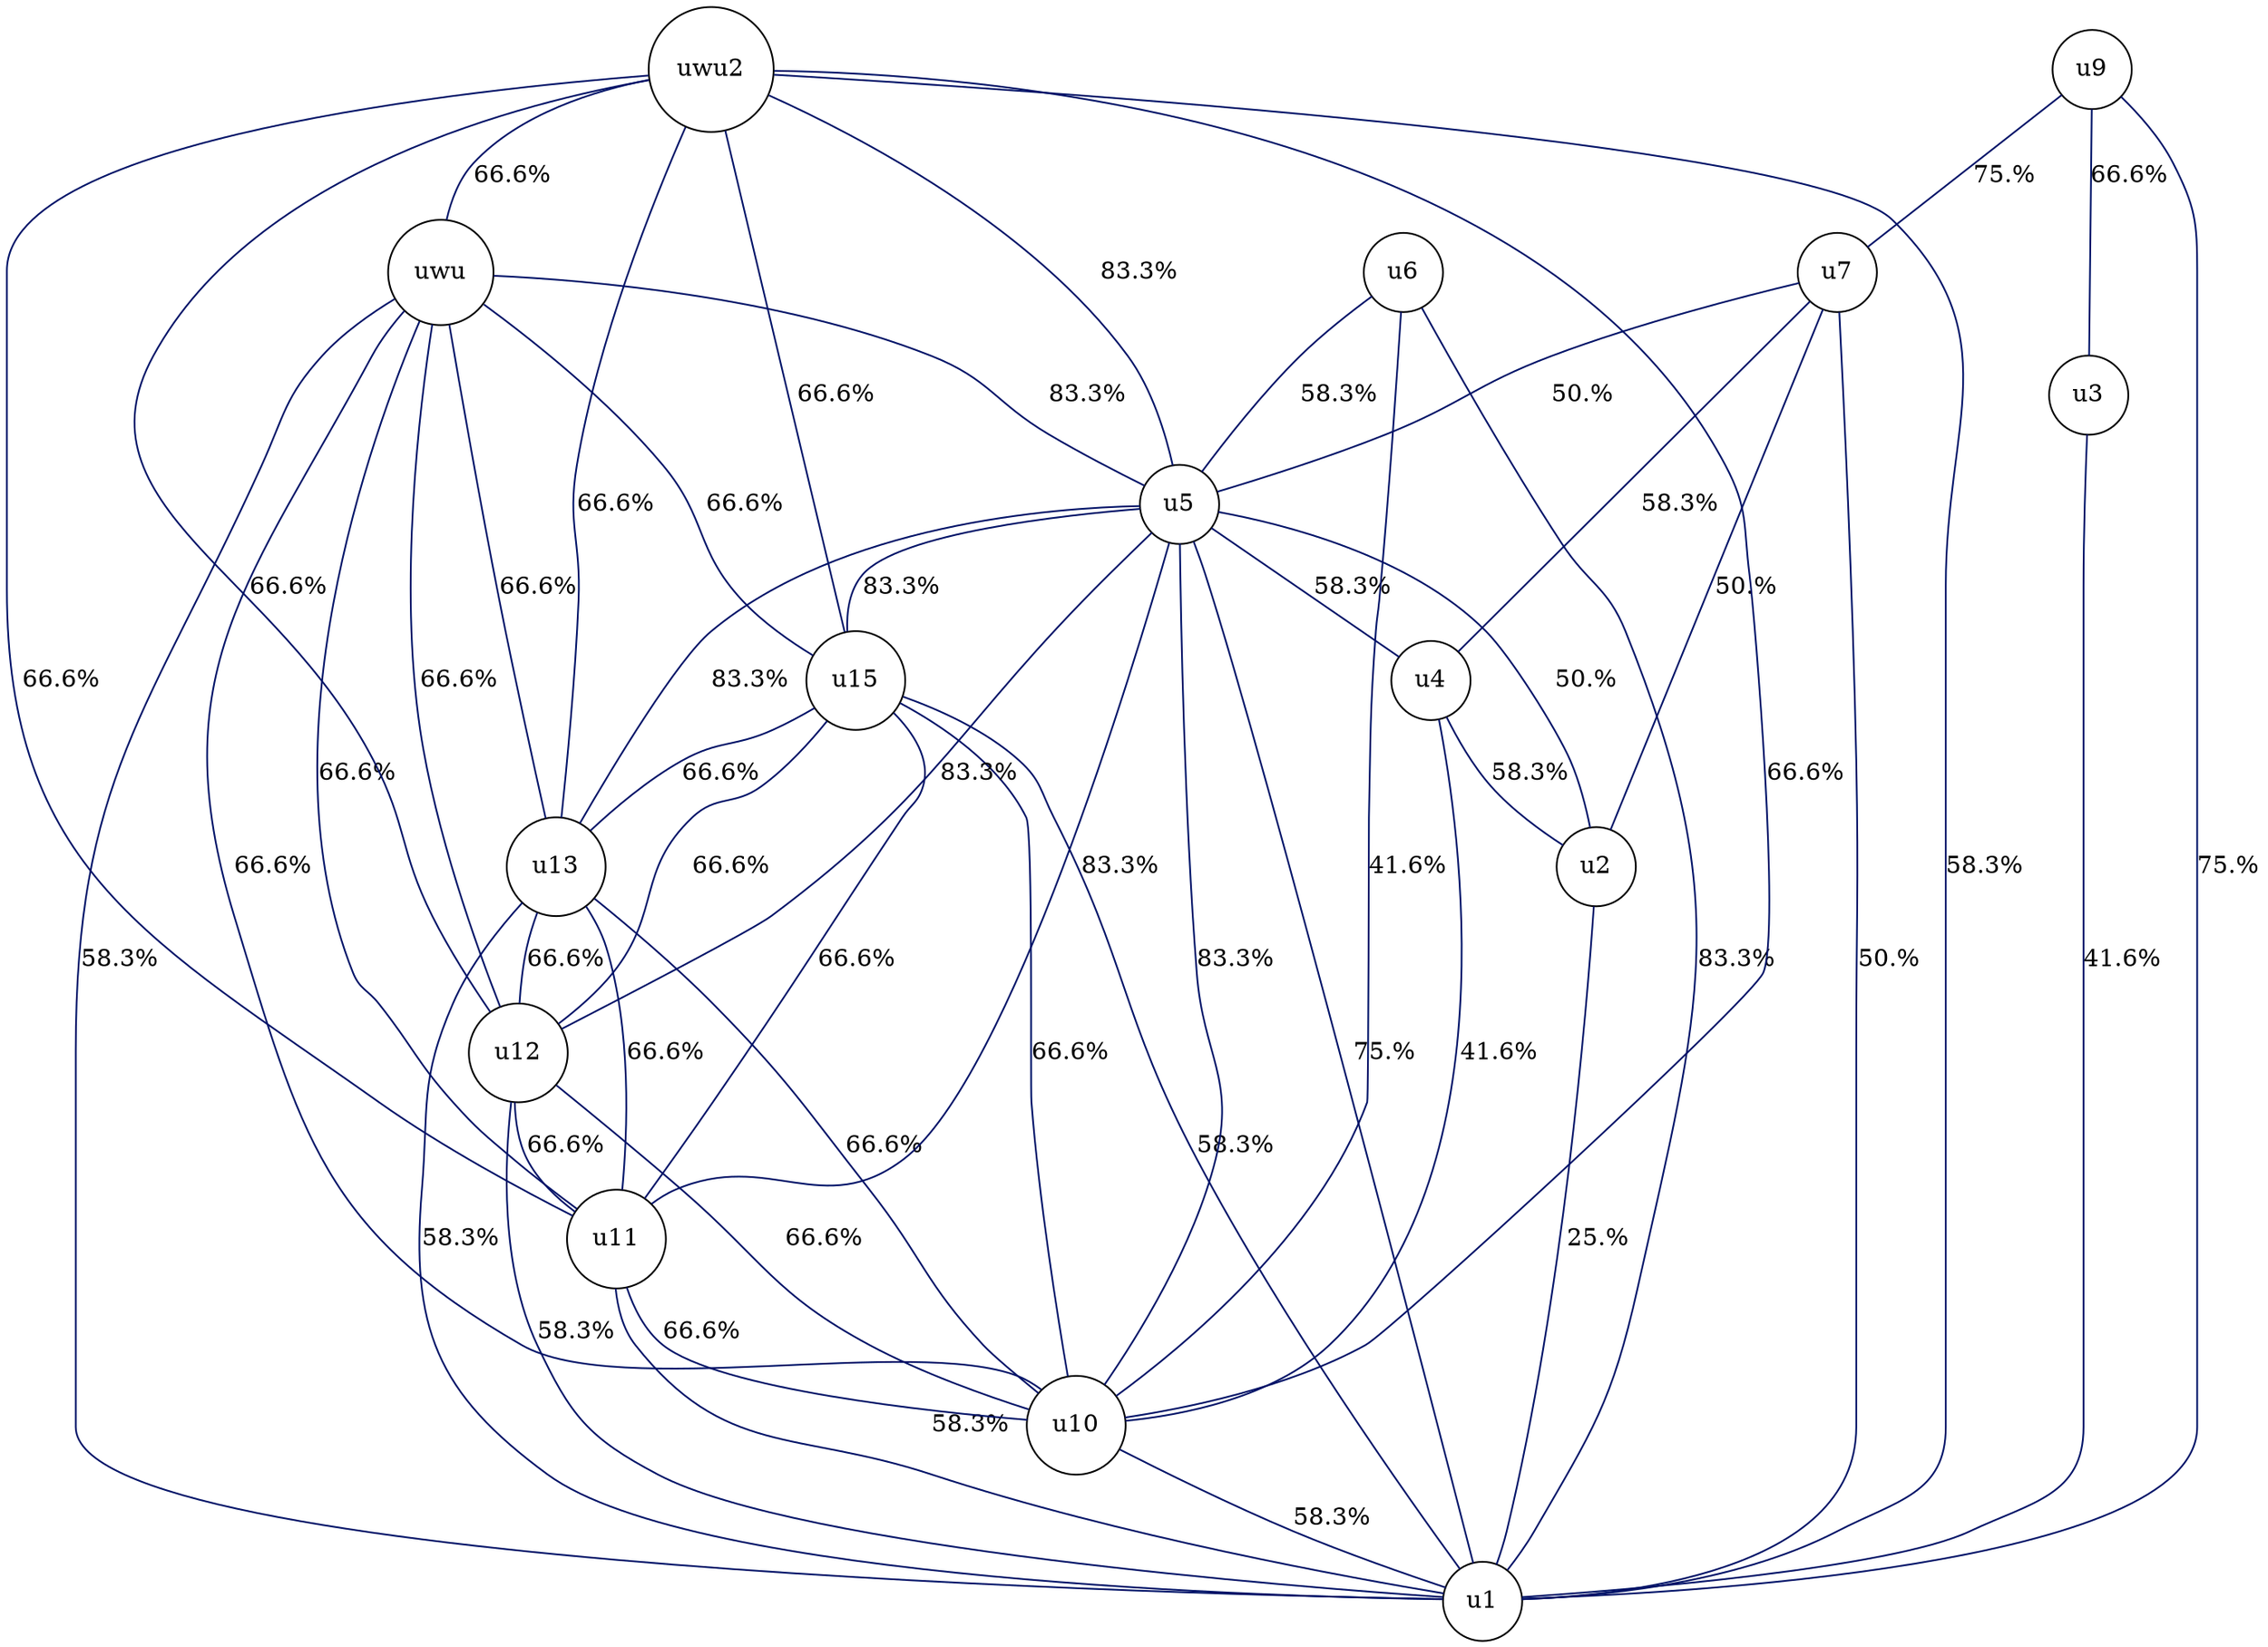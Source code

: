 digraph G {
  u3 [shape=circle, ];
  u1 [shape=circle, ];
  u7 [shape=circle, ];
  u13 [shape=circle, ];
  u15 [shape=circle, ];
  u11 [shape=circle, ];
  u12 [shape=circle, ];
  u9 [shape=circle, ];
  u2 [shape=circle, ];
  u5 [shape=circle, ];
  u6 [shape=circle, ];
  u4 [shape=circle, ];
  uwu [shape=circle, ];
  uwu2 [shape=circle, ];
  u10 [shape=circle, ];
  
  
  u3 -> u1 [arrowhead=none, color="#001267", label="41.6%", ];
  u7 -> u1 [arrowhead=none, color="#001267", label="50.%", ];
  u7 -> u2 [arrowhead=none, color="#001267", label="50.%", ];
  u7 -> u4 [arrowhead=none, color="#001267", label="58.3%", ];
  u7 -> u5 [arrowhead=none, color="#001267", label="50.%", ];
  u13 -> u1 [arrowhead=none, color="#001267", label="58.3%", ];
  u13 -> u10 [arrowhead=none, color="#001267", label="66.6%", ];
  u13 -> u11 [arrowhead=none, color="#001267", label="66.6%", ];
  u13 -> u12 [arrowhead=none, color="#001267", label="66.6%", ];
  u15 -> u1 [arrowhead=none, color="#001267", label="58.3%", ];
  u15 -> u10 [arrowhead=none, color="#001267", label="66.6%", ];
  u15 -> u11 [arrowhead=none, color="#001267", label="66.6%", ];
  u15 -> u12 [arrowhead=none, color="#001267", label="66.6%", ];
  u15 -> u13 [arrowhead=none, color="#001267", label="66.6%", ];
  u11 -> u1 [arrowhead=none, color="#001267", label="58.3%", ];
  u11 -> u10 [arrowhead=none, color="#001267", label="66.6%", ];
  u12 -> u1 [arrowhead=none, color="#001267", label="58.3%", ];
  u12 -> u10 [arrowhead=none, color="#001267", label="66.6%", ];
  u12 -> u11 [arrowhead=none, color="#001267", label="66.6%", ];
  u9 -> u1 [arrowhead=none, color="#001267", label="75.%", ];
  u9 -> u3 [arrowhead=none, color="#001267", label="66.6%", ];
  u9 -> u7 [arrowhead=none, color="#001267", label="75.%", ];
  u2 -> u1 [arrowhead=none, color="#001267", label="25.%", ];
  u5 -> u1 [arrowhead=none, color="#001267", label="75.%", ];
  u5 -> u10 [arrowhead=none, color="#001267", label="83.3%", ];
  u5 -> u11 [arrowhead=none, color="#001267", label="83.3%", ];
  u5 -> u12 [arrowhead=none, color="#001267", label="83.3%", ];
  u5 -> u13 [arrowhead=none, color="#001267", label="83.3%", ];
  u5 -> u15 [arrowhead=none, color="#001267", label="83.3%", ];
  u5 -> u2 [arrowhead=none, color="#001267", label="50.%", ];
  u5 -> u4 [arrowhead=none, color="#001267", label="58.3%", ];
  u6 -> u1 [arrowhead=none, color="#001267", label="83.3%", ];
  u6 -> u10 [arrowhead=none, color="#001267", label="41.6%", ];
  u6 -> u5 [arrowhead=none, color="#001267", label="58.3%", ];
  u4 -> u10 [arrowhead=none, color="#001267", label="41.6%", ];
  u4 -> u2 [arrowhead=none, color="#001267", label="58.3%", ];
  uwu -> u1 [arrowhead=none, color="#001267", label="58.3%", ];
  uwu -> u10 [arrowhead=none, color="#001267", label="66.6%", ];
  uwu -> u11 [arrowhead=none, color="#001267", label="66.6%", ];
  uwu -> u12 [arrowhead=none, color="#001267", label="66.6%", ];
  uwu -> u13 [arrowhead=none, color="#001267", label="66.6%", ];
  uwu -> u15 [arrowhead=none, color="#001267", label="66.6%", ];
  uwu -> u5 [arrowhead=none, color="#001267", label="83.3%", ];
  uwu2 -> u1 [arrowhead=none, color="#001267", label="58.3%", ];
  uwu2 -> u10 [arrowhead=none, color="#001267", label="66.6%", ];
  uwu2 -> u11 [arrowhead=none, color="#001267", label="66.6%", ];
  uwu2 -> u12 [arrowhead=none, color="#001267", label="66.6%", ];
  uwu2 -> u13 [arrowhead=none, color="#001267", label="66.6%", ];
  uwu2 -> u15 [arrowhead=none, color="#001267", label="66.6%", ];
  uwu2 -> u5 [arrowhead=none, color="#001267", label="83.3%", ];
  uwu2 -> uwu [arrowhead=none, color="#001267", label="66.6%", ];
  u10 -> u1 [arrowhead=none, color="#001267", label="58.3%", ];
  
  }